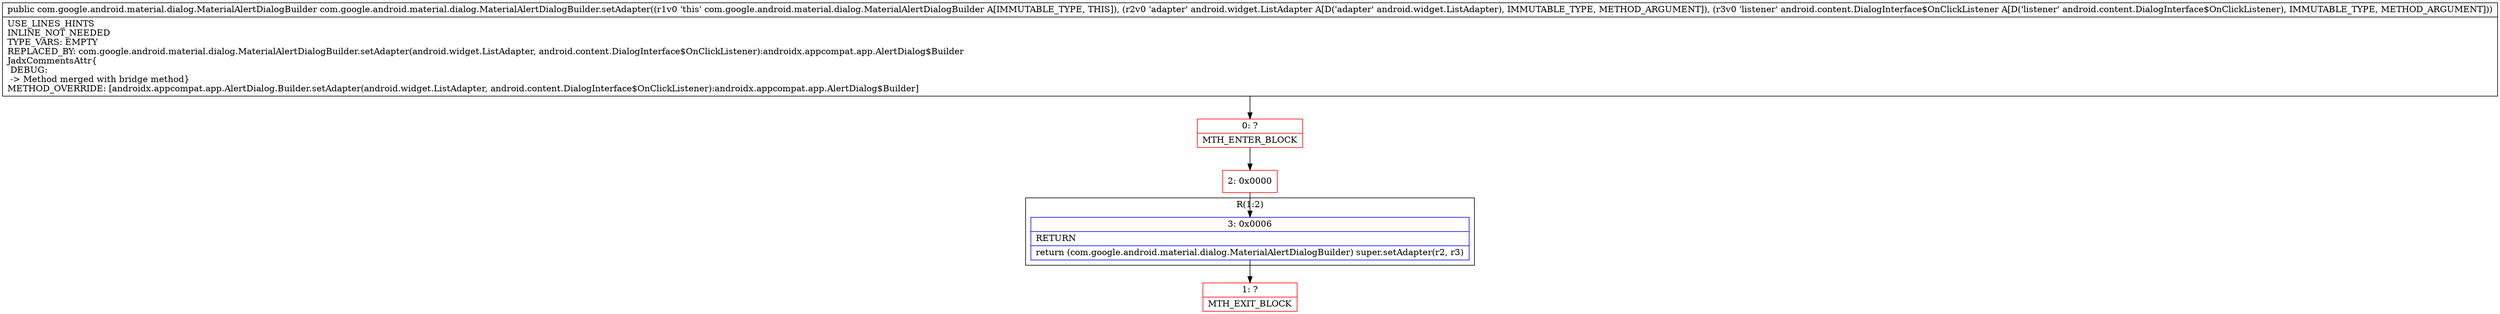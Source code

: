 digraph "CFG forcom.google.android.material.dialog.MaterialAlertDialogBuilder.setAdapter(Landroid\/widget\/ListAdapter;Landroid\/content\/DialogInterface$OnClickListener;)Lcom\/google\/android\/material\/dialog\/MaterialAlertDialogBuilder;" {
subgraph cluster_Region_877745942 {
label = "R(1:2)";
node [shape=record,color=blue];
Node_3 [shape=record,label="{3\:\ 0x0006|RETURN\l|return (com.google.android.material.dialog.MaterialAlertDialogBuilder) super.setAdapter(r2, r3)\l}"];
}
Node_0 [shape=record,color=red,label="{0\:\ ?|MTH_ENTER_BLOCK\l}"];
Node_2 [shape=record,color=red,label="{2\:\ 0x0000}"];
Node_1 [shape=record,color=red,label="{1\:\ ?|MTH_EXIT_BLOCK\l}"];
MethodNode[shape=record,label="{public com.google.android.material.dialog.MaterialAlertDialogBuilder com.google.android.material.dialog.MaterialAlertDialogBuilder.setAdapter((r1v0 'this' com.google.android.material.dialog.MaterialAlertDialogBuilder A[IMMUTABLE_TYPE, THIS]), (r2v0 'adapter' android.widget.ListAdapter A[D('adapter' android.widget.ListAdapter), IMMUTABLE_TYPE, METHOD_ARGUMENT]), (r3v0 'listener' android.content.DialogInterface$OnClickListener A[D('listener' android.content.DialogInterface$OnClickListener), IMMUTABLE_TYPE, METHOD_ARGUMENT]))  | USE_LINES_HINTS\lINLINE_NOT_NEEDED\lTYPE_VARS: EMPTY\lREPLACED_BY: com.google.android.material.dialog.MaterialAlertDialogBuilder.setAdapter(android.widget.ListAdapter, android.content.DialogInterface$OnClickListener):androidx.appcompat.app.AlertDialog$Builder\lJadxCommentsAttr\{\l DEBUG: \l \-\> Method merged with bridge method\}\lMETHOD_OVERRIDE: [androidx.appcompat.app.AlertDialog.Builder.setAdapter(android.widget.ListAdapter, android.content.DialogInterface$OnClickListener):androidx.appcompat.app.AlertDialog$Builder]\l}"];
MethodNode -> Node_0;Node_3 -> Node_1;
Node_0 -> Node_2;
Node_2 -> Node_3;
}

